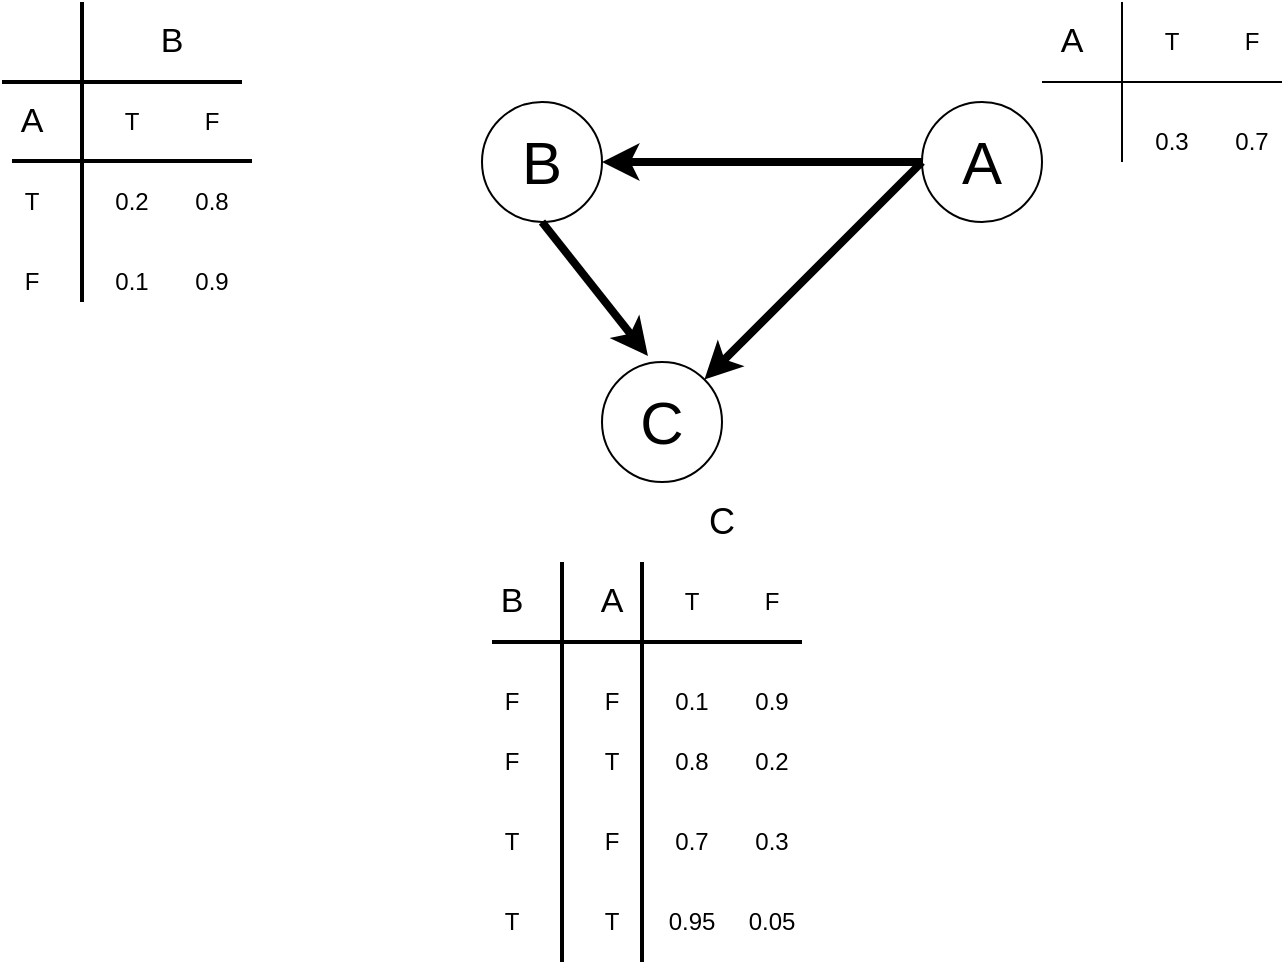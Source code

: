 <mxfile version="13.0.3" type="device"><diagram id="WKYUItymJtWGWSt0zekq" name="Page-1"><mxGraphModel dx="946" dy="641" grid="1" gridSize="10" guides="1" tooltips="1" connect="1" arrows="1" fold="1" page="1" pageScale="1" pageWidth="850" pageHeight="1100" math="0" shadow="0"><root><mxCell id="0"/><mxCell id="1" parent="0"/><mxCell id="Yc8EjLsgaOxliEeLxJ5M-1" value="&lt;font style=&quot;font-size: 30px&quot;&gt;A&lt;/font&gt;" style="ellipse;whiteSpace=wrap;html=1;aspect=fixed;" vertex="1" parent="1"><mxGeometry x="540" y="90" width="60" height="60" as="geometry"/></mxCell><mxCell id="Yc8EjLsgaOxliEeLxJ5M-2" value="&lt;font style=&quot;font-size: 30px&quot;&gt;B&lt;/font&gt;" style="ellipse;whiteSpace=wrap;html=1;aspect=fixed;" vertex="1" parent="1"><mxGeometry x="320" y="90" width="60" height="60" as="geometry"/></mxCell><mxCell id="Yc8EjLsgaOxliEeLxJ5M-3" value="&lt;font style=&quot;font-size: 30px&quot;&gt;C&lt;/font&gt;" style="ellipse;whiteSpace=wrap;html=1;aspect=fixed;" vertex="1" parent="1"><mxGeometry x="380" y="220" width="60" height="60" as="geometry"/></mxCell><mxCell id="Yc8EjLsgaOxliEeLxJ5M-4" value="" style="endArrow=none;html=1;" edge="1" parent="1"><mxGeometry width="50" height="50" relative="1" as="geometry"><mxPoint x="600" y="80" as="sourcePoint"/><mxPoint x="720" y="80" as="targetPoint"/></mxGeometry></mxCell><mxCell id="Yc8EjLsgaOxliEeLxJ5M-6" value="" style="endArrow=none;html=1;" edge="1" parent="1"><mxGeometry width="50" height="50" relative="1" as="geometry"><mxPoint x="640" y="120" as="sourcePoint"/><mxPoint x="640" y="40" as="targetPoint"/></mxGeometry></mxCell><mxCell id="Yc8EjLsgaOxliEeLxJ5M-7" value="T" style="text;html=1;strokeColor=none;fillColor=none;align=center;verticalAlign=middle;whiteSpace=wrap;rounded=0;" vertex="1" parent="1"><mxGeometry x="650" y="50" width="30" height="20" as="geometry"/></mxCell><mxCell id="Yc8EjLsgaOxliEeLxJ5M-8" value="F" style="text;html=1;strokeColor=none;fillColor=none;align=center;verticalAlign=middle;whiteSpace=wrap;rounded=0;" vertex="1" parent="1"><mxGeometry x="690" y="50" width="30" height="20" as="geometry"/></mxCell><mxCell id="Yc8EjLsgaOxliEeLxJ5M-9" value="0.3" style="text;html=1;strokeColor=none;fillColor=none;align=center;verticalAlign=middle;whiteSpace=wrap;rounded=0;" vertex="1" parent="1"><mxGeometry x="650" y="100" width="30" height="20" as="geometry"/></mxCell><mxCell id="Yc8EjLsgaOxliEeLxJ5M-10" value="0.7" style="text;html=1;strokeColor=none;fillColor=none;align=center;verticalAlign=middle;whiteSpace=wrap;rounded=0;" vertex="1" parent="1"><mxGeometry x="690" y="100" width="30" height="20" as="geometry"/></mxCell><mxCell id="Yc8EjLsgaOxliEeLxJ5M-13" value="" style="endArrow=classic;html=1;exitX=0;exitY=0.5;exitDx=0;exitDy=0;entryX=1;entryY=0.5;entryDx=0;entryDy=0;strokeWidth=4;" edge="1" parent="1" source="Yc8EjLsgaOxliEeLxJ5M-1" target="Yc8EjLsgaOxliEeLxJ5M-2"><mxGeometry width="50" height="50" relative="1" as="geometry"><mxPoint x="400" y="350" as="sourcePoint"/><mxPoint x="450" y="300" as="targetPoint"/></mxGeometry></mxCell><mxCell id="Yc8EjLsgaOxliEeLxJ5M-14" value="" style="endArrow=classic;html=1;exitX=0.5;exitY=1;exitDx=0;exitDy=0;entryX=0.383;entryY=-0.05;entryDx=0;entryDy=0;strokeWidth=4;entryPerimeter=0;" edge="1" parent="1" source="Yc8EjLsgaOxliEeLxJ5M-2" target="Yc8EjLsgaOxliEeLxJ5M-3"><mxGeometry width="50" height="50" relative="1" as="geometry"><mxPoint x="150" y="170" as="sourcePoint"/><mxPoint x="-10" y="170" as="targetPoint"/></mxGeometry></mxCell><mxCell id="Yc8EjLsgaOxliEeLxJ5M-15" value="" style="endArrow=classic;html=1;exitX=0;exitY=0.5;exitDx=0;exitDy=0;strokeWidth=4;" edge="1" parent="1" source="Yc8EjLsgaOxliEeLxJ5M-1" target="Yc8EjLsgaOxliEeLxJ5M-3"><mxGeometry width="50" height="50" relative="1" as="geometry"><mxPoint x="520" y="220" as="sourcePoint"/><mxPoint x="360" y="220" as="targetPoint"/></mxGeometry></mxCell><mxCell id="Yc8EjLsgaOxliEeLxJ5M-17" value="&lt;font style=&quot;font-size: 17px&quot;&gt;A&lt;/font&gt;" style="text;html=1;strokeColor=none;fillColor=none;align=center;verticalAlign=middle;whiteSpace=wrap;rounded=0;" vertex="1" parent="1"><mxGeometry x="600" y="50" width="30" height="20" as="geometry"/></mxCell><mxCell id="Yc8EjLsgaOxliEeLxJ5M-18" value="" style="endArrow=none;html=1;strokeWidth=2;" edge="1" parent="1"><mxGeometry width="50" height="50" relative="1" as="geometry"><mxPoint x="80" y="80" as="sourcePoint"/><mxPoint x="200" y="80" as="targetPoint"/><Array as="points"/></mxGeometry></mxCell><mxCell id="Yc8EjLsgaOxliEeLxJ5M-19" value="" style="endArrow=none;html=1;strokeWidth=2;" edge="1" parent="1"><mxGeometry width="50" height="50" relative="1" as="geometry"><mxPoint x="120" y="40" as="sourcePoint"/><mxPoint x="120" y="190" as="targetPoint"/><Array as="points"/></mxGeometry></mxCell><mxCell id="Yc8EjLsgaOxliEeLxJ5M-20" value="&lt;font style=&quot;font-size: 17px&quot;&gt;A&lt;/font&gt;" style="text;html=1;strokeColor=none;fillColor=none;align=center;verticalAlign=middle;whiteSpace=wrap;rounded=0;" vertex="1" parent="1"><mxGeometry x="80" y="90" width="30" height="20" as="geometry"/></mxCell><mxCell id="Yc8EjLsgaOxliEeLxJ5M-21" value="T" style="text;html=1;strokeColor=none;fillColor=none;align=center;verticalAlign=middle;whiteSpace=wrap;rounded=0;" vertex="1" parent="1"><mxGeometry x="80" y="130" width="30" height="20" as="geometry"/></mxCell><mxCell id="Yc8EjLsgaOxliEeLxJ5M-22" value="F" style="text;html=1;strokeColor=none;fillColor=none;align=center;verticalAlign=middle;whiteSpace=wrap;rounded=0;" vertex="1" parent="1"><mxGeometry x="80" y="170" width="30" height="20" as="geometry"/></mxCell><mxCell id="Yc8EjLsgaOxliEeLxJ5M-23" value="T" style="text;html=1;strokeColor=none;fillColor=none;align=center;verticalAlign=middle;whiteSpace=wrap;rounded=0;" vertex="1" parent="1"><mxGeometry x="130" y="85" width="30" height="30" as="geometry"/></mxCell><mxCell id="Yc8EjLsgaOxliEeLxJ5M-24" value="F" style="text;html=1;strokeColor=none;fillColor=none;align=center;verticalAlign=middle;whiteSpace=wrap;rounded=0;" vertex="1" parent="1"><mxGeometry x="170" y="90" width="30" height="20" as="geometry"/></mxCell><mxCell id="Yc8EjLsgaOxliEeLxJ5M-25" value="&lt;font style=&quot;font-size: 17px&quot;&gt;B&lt;/font&gt;" style="text;html=1;strokeColor=none;fillColor=none;align=center;verticalAlign=middle;whiteSpace=wrap;rounded=0;" vertex="1" parent="1"><mxGeometry x="150" y="50" width="30" height="20" as="geometry"/></mxCell><mxCell id="Yc8EjLsgaOxliEeLxJ5M-26" value="0.2" style="text;html=1;strokeColor=none;fillColor=none;align=center;verticalAlign=middle;whiteSpace=wrap;rounded=0;" vertex="1" parent="1"><mxGeometry x="130" y="130" width="30" height="20" as="geometry"/></mxCell><mxCell id="Yc8EjLsgaOxliEeLxJ5M-27" value="0.8" style="text;html=1;strokeColor=none;fillColor=none;align=center;verticalAlign=middle;whiteSpace=wrap;rounded=0;" vertex="1" parent="1"><mxGeometry x="170" y="130" width="30" height="20" as="geometry"/></mxCell><mxCell id="Yc8EjLsgaOxliEeLxJ5M-28" value="0.1" style="text;html=1;strokeColor=none;fillColor=none;align=center;verticalAlign=middle;whiteSpace=wrap;rounded=0;" vertex="1" parent="1"><mxGeometry x="130" y="170" width="30" height="20" as="geometry"/></mxCell><mxCell id="Yc8EjLsgaOxliEeLxJ5M-29" value="0.9" style="text;html=1;strokeColor=none;fillColor=none;align=center;verticalAlign=middle;whiteSpace=wrap;rounded=0;" vertex="1" parent="1"><mxGeometry x="170" y="170" width="30" height="20" as="geometry"/></mxCell><mxCell id="Yc8EjLsgaOxliEeLxJ5M-30" value="" style="endArrow=none;html=1;strokeWidth=2;" edge="1" parent="1"><mxGeometry width="50" height="50" relative="1" as="geometry"><mxPoint x="85" y="119.5" as="sourcePoint"/><mxPoint x="205" y="119.5" as="targetPoint"/><Array as="points"><mxPoint x="125" y="119.5"/></Array></mxGeometry></mxCell><mxCell id="Yc8EjLsgaOxliEeLxJ5M-31" value="&lt;font style=&quot;font-size: 17px&quot;&gt;B&lt;/font&gt;" style="text;html=1;strokeColor=none;fillColor=none;align=center;verticalAlign=middle;whiteSpace=wrap;rounded=0;" vertex="1" parent="1"><mxGeometry x="320" y="330" width="30" height="20" as="geometry"/></mxCell><mxCell id="Yc8EjLsgaOxliEeLxJ5M-32" value="&lt;font style=&quot;font-size: 17px&quot;&gt;A&lt;/font&gt;" style="text;html=1;strokeColor=none;fillColor=none;align=center;verticalAlign=middle;whiteSpace=wrap;rounded=0;" vertex="1" parent="1"><mxGeometry x="370" y="330" width="30" height="20" as="geometry"/></mxCell><mxCell id="Yc8EjLsgaOxliEeLxJ5M-33" value="" style="endArrow=none;html=1;strokeWidth=2;" edge="1" parent="1"><mxGeometry width="50" height="50" relative="1" as="geometry"><mxPoint x="325" y="360" as="sourcePoint"/><mxPoint x="480" y="360" as="targetPoint"/><Array as="points"><mxPoint x="365" y="360"/></Array></mxGeometry></mxCell><mxCell id="Yc8EjLsgaOxliEeLxJ5M-34" value="" style="endArrow=none;html=1;strokeWidth=2;" edge="1" parent="1"><mxGeometry width="50" height="50" relative="1" as="geometry"><mxPoint x="360" y="320" as="sourcePoint"/><mxPoint x="360" y="520" as="targetPoint"/><Array as="points"><mxPoint x="360" y="400"/></Array></mxGeometry></mxCell><mxCell id="Yc8EjLsgaOxliEeLxJ5M-35" value="" style="endArrow=none;html=1;strokeWidth=2;" edge="1" parent="1"><mxGeometry width="50" height="50" relative="1" as="geometry"><mxPoint x="400" y="320" as="sourcePoint"/><mxPoint x="400" y="520" as="targetPoint"/><Array as="points"/></mxGeometry></mxCell><mxCell id="Yc8EjLsgaOxliEeLxJ5M-36" value="&lt;font style=&quot;font-size: 18px&quot;&gt;C&lt;/font&gt;" style="text;html=1;strokeColor=none;fillColor=none;align=center;verticalAlign=middle;whiteSpace=wrap;rounded=0;" vertex="1" parent="1"><mxGeometry x="425" y="290" width="30" height="20" as="geometry"/></mxCell><mxCell id="Yc8EjLsgaOxliEeLxJ5M-37" value="T" style="text;html=1;strokeColor=none;fillColor=none;align=center;verticalAlign=middle;whiteSpace=wrap;rounded=0;" vertex="1" parent="1"><mxGeometry x="410" y="330" width="30" height="20" as="geometry"/></mxCell><mxCell id="Yc8EjLsgaOxliEeLxJ5M-38" value="F" style="text;html=1;strokeColor=none;fillColor=none;align=center;verticalAlign=middle;whiteSpace=wrap;rounded=0;" vertex="1" parent="1"><mxGeometry x="450" y="330" width="30" height="20" as="geometry"/></mxCell><mxCell id="Yc8EjLsgaOxliEeLxJ5M-39" value="F" style="text;html=1;strokeColor=none;fillColor=none;align=center;verticalAlign=middle;whiteSpace=wrap;rounded=0;" vertex="1" parent="1"><mxGeometry x="320" y="380" width="30" height="20" as="geometry"/></mxCell><mxCell id="Yc8EjLsgaOxliEeLxJ5M-40" value="F" style="text;html=1;strokeColor=none;fillColor=none;align=center;verticalAlign=middle;whiteSpace=wrap;rounded=0;" vertex="1" parent="1"><mxGeometry x="370" y="380" width="30" height="20" as="geometry"/></mxCell><mxCell id="Yc8EjLsgaOxliEeLxJ5M-43" value="F" style="text;html=1;strokeColor=none;fillColor=none;align=center;verticalAlign=middle;whiteSpace=wrap;rounded=0;" vertex="1" parent="1"><mxGeometry x="320" y="410" width="30" height="20" as="geometry"/></mxCell><mxCell id="Yc8EjLsgaOxliEeLxJ5M-44" value="F" style="text;html=1;strokeColor=none;fillColor=none;align=center;verticalAlign=middle;whiteSpace=wrap;rounded=0;" vertex="1" parent="1"><mxGeometry x="370" y="450" width="30" height="20" as="geometry"/></mxCell><mxCell id="Yc8EjLsgaOxliEeLxJ5M-45" value="T" style="text;html=1;strokeColor=none;fillColor=none;align=center;verticalAlign=middle;whiteSpace=wrap;rounded=0;" vertex="1" parent="1"><mxGeometry x="370" y="410" width="30" height="20" as="geometry"/></mxCell><mxCell id="Yc8EjLsgaOxliEeLxJ5M-46" value="T" style="text;html=1;strokeColor=none;fillColor=none;align=center;verticalAlign=middle;whiteSpace=wrap;rounded=0;" vertex="1" parent="1"><mxGeometry x="320" y="450" width="30" height="20" as="geometry"/></mxCell><mxCell id="Yc8EjLsgaOxliEeLxJ5M-47" value="T" style="text;html=1;strokeColor=none;fillColor=none;align=center;verticalAlign=middle;whiteSpace=wrap;rounded=0;" vertex="1" parent="1"><mxGeometry x="320" y="490" width="30" height="20" as="geometry"/></mxCell><mxCell id="Yc8EjLsgaOxliEeLxJ5M-48" value="T" style="text;html=1;strokeColor=none;fillColor=none;align=center;verticalAlign=middle;whiteSpace=wrap;rounded=0;" vertex="1" parent="1"><mxGeometry x="370" y="490" width="30" height="20" as="geometry"/></mxCell><mxCell id="Yc8EjLsgaOxliEeLxJ5M-49" value="0.1" style="text;html=1;strokeColor=none;fillColor=none;align=center;verticalAlign=middle;whiteSpace=wrap;rounded=0;" vertex="1" parent="1"><mxGeometry x="410" y="380" width="30" height="20" as="geometry"/></mxCell><mxCell id="Yc8EjLsgaOxliEeLxJ5M-52" value="0.9" style="text;html=1;strokeColor=none;fillColor=none;align=center;verticalAlign=middle;whiteSpace=wrap;rounded=0;" vertex="1" parent="1"><mxGeometry x="450" y="380" width="30" height="20" as="geometry"/></mxCell><mxCell id="Yc8EjLsgaOxliEeLxJ5M-54" value="0.8" style="text;html=1;strokeColor=none;fillColor=none;align=center;verticalAlign=middle;whiteSpace=wrap;rounded=0;" vertex="1" parent="1"><mxGeometry x="410" y="410" width="30" height="20" as="geometry"/></mxCell><mxCell id="Yc8EjLsgaOxliEeLxJ5M-55" value="0.2" style="text;html=1;strokeColor=none;fillColor=none;align=center;verticalAlign=middle;whiteSpace=wrap;rounded=0;" vertex="1" parent="1"><mxGeometry x="450" y="410" width="30" height="20" as="geometry"/></mxCell><mxCell id="Yc8EjLsgaOxliEeLxJ5M-56" value="0.7" style="text;html=1;strokeColor=none;fillColor=none;align=center;verticalAlign=middle;whiteSpace=wrap;rounded=0;" vertex="1" parent="1"><mxGeometry x="410" y="450" width="30" height="20" as="geometry"/></mxCell><mxCell id="Yc8EjLsgaOxliEeLxJ5M-58" value="0.3" style="text;html=1;strokeColor=none;fillColor=none;align=center;verticalAlign=middle;whiteSpace=wrap;rounded=0;" vertex="1" parent="1"><mxGeometry x="450" y="450" width="30" height="20" as="geometry"/></mxCell><mxCell id="Yc8EjLsgaOxliEeLxJ5M-60" value="0.95" style="text;html=1;strokeColor=none;fillColor=none;align=center;verticalAlign=middle;whiteSpace=wrap;rounded=0;" vertex="1" parent="1"><mxGeometry x="410" y="490" width="30" height="20" as="geometry"/></mxCell><mxCell id="Yc8EjLsgaOxliEeLxJ5M-61" value="0.05" style="text;html=1;strokeColor=none;fillColor=none;align=center;verticalAlign=middle;whiteSpace=wrap;rounded=0;" vertex="1" parent="1"><mxGeometry x="450" y="490" width="30" height="20" as="geometry"/></mxCell></root></mxGraphModel></diagram></mxfile>